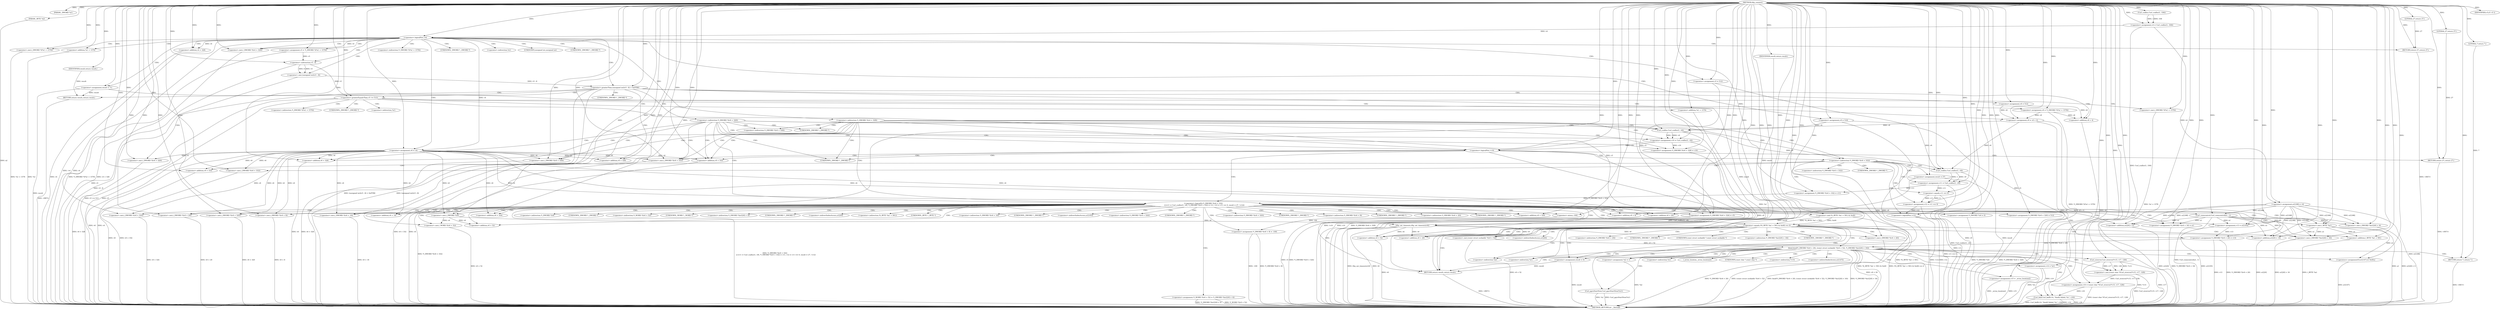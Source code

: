 digraph tftp_connect {  
"1000115" [label = "(METHOD,tftp_connect)" ]
"1000421" [label = "(METHOD_RETURN,int __fastcall)" ]
"1000116" [label = "(PARAM,_DWORD *a1)" ]
"1000117" [label = "(PARAM,_BYTE *a2)" ]
"1000133" [label = "(<operator>.assignment,v4 = Curl_ccalloc(1, 336))" ]
"1000135" [label = "(Curl_ccalloc,Curl_ccalloc(1, 336))" ]
"1000138" [label = "(<operator>.assignment,a1[188] = v4)" ]
"1000144" [label = "(<operator>.logicalNot,!v4)" ]
"1000146" [label = "(RETURN,return 27;,return 27;)" ]
"1000147" [label = "(LITERAL,27,return 27;)" ]
"1000148" [label = "(<operator>.assignment,v5 = *(_DWORD *)(*a1 + 1576))" ]
"1000151" [label = "(<operator>.cast,(_DWORD *)(*a1 + 1576))" ]
"1000153" [label = "(<operator>.addition,*a1 + 1576)" ]
"1000157" [label = "(<operator>.assignment,v6 = v4)" ]
"1000161" [label = "(IDENTIFIER,v5,if ( v5 ))" ]
"1000163" [label = "(<operator>.assignment,result = 71)" ]
"1000167" [label = "(<operator>.greaterThan,(unsigned int)(v5 - 8) > 0xFFB0)" ]
"1000168" [label = "(<operator>.cast,(unsigned int)(v5 - 8))" ]
"1000170" [label = "(<operator>.subtraction,v5 - 8)" ]
"1000174" [label = "(RETURN,return result;,return result;)" ]
"1000175" [label = "(IDENTIFIER,result,return result;)" ]
"1000176" [label = "(<operator>.assignment,v8 = 512)" ]
"1000180" [label = "(<operator>.greaterEqualsThan,v5 >= 513)" ]
"1000183" [label = "(<operator>.assignment,v8 = *(_DWORD *)(*a1 + 1576))" ]
"1000186" [label = "(<operator>.cast,(_DWORD *)(*a1 + 1576))" ]
"1000188" [label = "(<operator>.addition,*a1 + 1576)" ]
"1000192" [label = "(<operator>.assignment,v9 = v8 + 4)" ]
"1000194" [label = "(<operator>.addition,v8 + 4)" ]
"1000199" [label = "(<operator>.cast,(_DWORD *)(v6 + 328))" ]
"1000201" [label = "(<operator>.addition,v6 + 328)" ]
"1000207" [label = "(<operator>.assignment,v9 = 516)" ]
"1000210" [label = "(<operator>.assignment,v5 = 512)" ]
"1000215" [label = "(<operator>.cast,(_DWORD *)(v4 + 328))" ]
"1000217" [label = "(<operator>.addition,v4 + 328)" ]
"1000221" [label = "(<operator>.assignment,v10 = Curl_ccalloc(1, v9))" ]
"1000223" [label = "(Curl_ccalloc,Curl_ccalloc(1, v9))" ]
"1000226" [label = "(<operator>.assignment,*(_DWORD *)(v6 + 328) = v10)" ]
"1000228" [label = "(<operator>.cast,(_DWORD *)(v6 + 328))" ]
"1000230" [label = "(<operator>.addition,v6 + 328)" ]
"1000235" [label = "(<operator>.logicalNot,!v10)" ]
"1000237" [label = "(RETURN,return 27;,return 27;)" ]
"1000238" [label = "(LITERAL,27,return 27;)" ]
"1000241" [label = "(<operator>.logicalOr,*(_DWORD *)(v6 + 332)\n    || (v11 = Curl_ccalloc(1, v9), *(_DWORD *)(v6 + 332) = v11, v12 = v11 == 0, result = 27, !v12))" ]
"1000243" [label = "(<operator>.cast,(_DWORD *)(v6 + 332))" ]
"1000245" [label = "(<operator>.addition,v6 + 332)" ]
"1000249" [label = "(<operator>.assignment,v11 = Curl_ccalloc(1, v9))" ]
"1000251" [label = "(Curl_ccalloc,Curl_ccalloc(1, v9))" ]
"1000255" [label = "(<operator>.assignment,*(_DWORD *)(v6 + 332) = v11)" ]
"1000257" [label = "(<operator>.cast,(_DWORD *)(v6 + 332))" ]
"1000259" [label = "(<operator>.addition,v6 + 332)" ]
"1000264" [label = "(<operator>.assignment,v12 = v11 == 0)" ]
"1000266" [label = "(<operator>.equals,v11 == 0)" ]
"1000270" [label = "(<operator>.assignment,result = 27)" ]
"1000273" [label = "(<operator>.logicalNot,!v12)" ]
"1000276" [label = "(Curl_conncontrol,Curl_conncontrol(a1, 1))" ]
"1000279" [label = "(<operator>.assignment,*(_DWORD *)(v6 + 16) = a1)" ]
"1000281" [label = "(<operator>.cast,(_DWORD *)(v6 + 16))" ]
"1000283" [label = "(<operator>.addition,v6 + 16)" ]
"1000287" [label = "(<operator>.assignment,v13 = a1[105])" ]
"1000292" [label = "(<operator>.assignment,*(_DWORD *)(v6 + 324) = v5)" ]
"1000294" [label = "(<operator>.cast,(_DWORD *)(v6 + 324))" ]
"1000296" [label = "(<operator>.addition,v6 + 324)" ]
"1000300" [label = "(<operator>.assignment,*(_DWORD *)(v6 + 320) = 512)" ]
"1000302" [label = "(<operator>.cast,(_DWORD *)(v6 + 320))" ]
"1000304" [label = "(<operator>.addition,v6 + 320)" ]
"1000308" [label = "(<operator>.assignment,*(_DWORD *)(v6 + 8) = -100)" ]
"1000310" [label = "(<operator>.cast,(_DWORD *)(v6 + 8))" ]
"1000312" [label = "(<operator>.addition,v6 + 8)" ]
"1000315" [label = "(<operator>.minus,-100)" ]
"1000317" [label = "(<operator>.assignment,*(_DWORD *)(v6 + 20) = v13)" ]
"1000319" [label = "(<operator>.cast,(_DWORD *)(v6 + 20))" ]
"1000321" [label = "(<operator>.addition,v6 + 20)" ]
"1000325" [label = "(<operator>.assignment,*(_DWORD *)v6 = 0)" ]
"1000327" [label = "(<operator>.cast,(_DWORD *)v6)" ]
"1000331" [label = "(<operator>.assignment,*(_WORD *)(v6 + 52) = *(_DWORD *)(a1[20] + 4))" ]
"1000333" [label = "(<operator>.cast,(_WORD *)(v6 + 52))" ]
"1000335" [label = "(<operator>.addition,v6 + 52)" ]
"1000339" [label = "(<operator>.cast,(_DWORD *)(a1[20] + 4))" ]
"1000341" [label = "(<operator>.addition,a1[20] + 4)" ]
"1000346" [label = "(tftp_set_timeouts,tftp_set_timeouts(v6))" ]
"1000349" [label = "(<operator>.equals,(*((_BYTE *)a1 + 591) & 0x40) == 0)" ]
"1000350" [label = "(<operator>.and,*((_BYTE *)a1 + 591) & 0x40)" ]
"1000352" [label = "(<operator>.addition,(_BYTE *)a1 + 591)" ]
"1000353" [label = "(<operator>.cast,(_BYTE *)a1)" ]
"1000361" [label = "(bind,bind(*(_DWORD *)(v6 + 20), (const struct sockaddr *)(v6 + 52), *(_DWORD *)(a1[20] + 16)))" ]
"1000363" [label = "(<operator>.cast,(_DWORD *)(v6 + 20))" ]
"1000365" [label = "(<operator>.addition,v6 + 20)" ]
"1000368" [label = "(<operator>.cast,(const struct sockaddr *)(v6 + 52))" ]
"1000370" [label = "(<operator>.addition,v6 + 52)" ]
"1000374" [label = "(<operator>.cast,(_DWORD *)(a1[20] + 16))" ]
"1000376" [label = "(<operator>.addition,a1[20] + 16)" ]
"1000382" [label = "(<operator>.assignment,v14 = *a1)" ]
"1000386" [label = "(<operator>.assignment,v15 = _errno_location())" ]
"1000389" [label = "(<operator>.assignment,v16 = (const char *)Curl_strerror(*v15, v17, 128))" ]
"1000391" [label = "(<operator>.cast,(const char *)Curl_strerror(*v15, v17, 128))" ]
"1000393" [label = "(Curl_strerror,Curl_strerror(*v15, v17, 128))" ]
"1000398" [label = "(Curl_failf,Curl_failf(v14, \"bind() failed; %s\", v16))" ]
"1000402" [label = "(RETURN,return 7;,return 7;)" ]
"1000403" [label = "(LITERAL,7,return 7;)" ]
"1000404" [label = "(<operators>.assignmentOr,a1[147] |= 0x40u)" ]
"1000409" [label = "(Curl_pgrsStartNow,Curl_pgrsStartNow(*a1))" ]
"1000412" [label = "(<operator>.assignment,*a2 = 1)" ]
"1000416" [label = "(<operator>.assignment,result = 0)" ]
"1000419" [label = "(RETURN,return result;,return result;)" ]
"1000420" [label = "(IDENTIFIER,result,return result;)" ]
"1000150" [label = "(<operator>.indirection,*(_DWORD *)(*a1 + 1576))" ]
"1000152" [label = "(UNKNOWN,_DWORD *,_DWORD *)" ]
"1000154" [label = "(<operator>.indirection,*a1)" ]
"1000169" [label = "(UNKNOWN,unsigned int,unsigned int)" ]
"1000185" [label = "(<operator>.indirection,*(_DWORD *)(*a1 + 1576))" ]
"1000187" [label = "(UNKNOWN,_DWORD *,_DWORD *)" ]
"1000189" [label = "(<operator>.indirection,*a1)" ]
"1000198" [label = "(<operator>.indirection,*(_DWORD *)(v6 + 328))" ]
"1000200" [label = "(UNKNOWN,_DWORD *,_DWORD *)" ]
"1000214" [label = "(<operator>.indirection,*(_DWORD *)(v4 + 328))" ]
"1000216" [label = "(UNKNOWN,_DWORD *,_DWORD *)" ]
"1000227" [label = "(<operator>.indirection,*(_DWORD *)(v6 + 328))" ]
"1000229" [label = "(UNKNOWN,_DWORD *,_DWORD *)" ]
"1000242" [label = "(<operator>.indirection,*(_DWORD *)(v6 + 332))" ]
"1000244" [label = "(UNKNOWN,_DWORD *,_DWORD *)" ]
"1000256" [label = "(<operator>.indirection,*(_DWORD *)(v6 + 332))" ]
"1000258" [label = "(UNKNOWN,_DWORD *,_DWORD *)" ]
"1000280" [label = "(<operator>.indirection,*(_DWORD *)(v6 + 16))" ]
"1000282" [label = "(UNKNOWN,_DWORD *,_DWORD *)" ]
"1000289" [label = "(<operator>.indirectIndexAccess,a1[105])" ]
"1000293" [label = "(<operator>.indirection,*(_DWORD *)(v6 + 324))" ]
"1000295" [label = "(UNKNOWN,_DWORD *,_DWORD *)" ]
"1000301" [label = "(<operator>.indirection,*(_DWORD *)(v6 + 320))" ]
"1000303" [label = "(UNKNOWN,_DWORD *,_DWORD *)" ]
"1000309" [label = "(<operator>.indirection,*(_DWORD *)(v6 + 8))" ]
"1000311" [label = "(UNKNOWN,_DWORD *,_DWORD *)" ]
"1000318" [label = "(<operator>.indirection,*(_DWORD *)(v6 + 20))" ]
"1000320" [label = "(UNKNOWN,_DWORD *,_DWORD *)" ]
"1000326" [label = "(<operator>.indirection,*(_DWORD *)v6)" ]
"1000328" [label = "(UNKNOWN,_DWORD *,_DWORD *)" ]
"1000332" [label = "(<operator>.indirection,*(_WORD *)(v6 + 52))" ]
"1000334" [label = "(UNKNOWN,_WORD *,_WORD *)" ]
"1000338" [label = "(<operator>.indirection,*(_DWORD *)(a1[20] + 4))" ]
"1000340" [label = "(UNKNOWN,_DWORD *,_DWORD *)" ]
"1000342" [label = "(<operator>.indirectIndexAccess,a1[20])" ]
"1000351" [label = "(<operator>.indirection,*((_BYTE *)a1 + 591))" ]
"1000354" [label = "(UNKNOWN,_BYTE *,_BYTE *)" ]
"1000362" [label = "(<operator>.indirection,*(_DWORD *)(v6 + 20))" ]
"1000364" [label = "(UNKNOWN,_DWORD *,_DWORD *)" ]
"1000369" [label = "(UNKNOWN,const struct sockaddr *,const struct sockaddr *)" ]
"1000373" [label = "(<operator>.indirection,*(_DWORD *)(a1[20] + 16))" ]
"1000375" [label = "(UNKNOWN,_DWORD *,_DWORD *)" ]
"1000377" [label = "(<operator>.indirectIndexAccess,a1[20])" ]
"1000384" [label = "(<operator>.indirection,*a1)" ]
"1000388" [label = "(_errno_location,_errno_location())" ]
"1000392" [label = "(UNKNOWN,const char *,const char *)" ]
"1000394" [label = "(<operator>.indirection,*v15)" ]
"1000405" [label = "(<operator>.indirectIndexAccess,a1[147])" ]
"1000410" [label = "(<operator>.indirection,*a1)" ]
"1000413" [label = "(<operator>.indirection,*a2)" ]
  "1000174" -> "1000421"  [ label = "DDG: <RET>"] 
  "1000402" -> "1000421"  [ label = "DDG: <RET>"] 
  "1000146" -> "1000421"  [ label = "DDG: <RET>"] 
  "1000419" -> "1000421"  [ label = "DDG: <RET>"] 
  "1000259" -> "1000421"  [ label = "DDG: v6"] 
  "1000287" -> "1000421"  [ label = "DDG: a1[105]"] 
  "1000180" -> "1000421"  [ label = "DDG: v5"] 
  "1000163" -> "1000421"  [ label = "DDG: result"] 
  "1000167" -> "1000421"  [ label = "DDG: (unsigned int)(v5 - 8) > 0xFFB0"] 
  "1000144" -> "1000421"  [ label = "DDG: !v4"] 
  "1000266" -> "1000421"  [ label = "DDG: v11"] 
  "1000217" -> "1000421"  [ label = "DDG: v4"] 
  "1000192" -> "1000421"  [ label = "DDG: v8 + 4"] 
  "1000341" -> "1000421"  [ label = "DDG: a1[20]"] 
  "1000393" -> "1000421"  [ label = "DDG: *v15"] 
  "1000333" -> "1000421"  [ label = "DDG: v6 + 52"] 
  "1000117" -> "1000421"  [ label = "DDG: a2"] 
  "1000138" -> "1000421"  [ label = "DDG: a1[188]"] 
  "1000221" -> "1000421"  [ label = "DDG: Curl_ccalloc(1, v9)"] 
  "1000188" -> "1000421"  [ label = "DDG: *a1"] 
  "1000257" -> "1000421"  [ label = "DDG: v6 + 332"] 
  "1000352" -> "1000421"  [ label = "DDG: (_BYTE *)a1"] 
  "1000319" -> "1000421"  [ label = "DDG: v6 + 20"] 
  "1000350" -> "1000421"  [ label = "DDG: *((_BYTE *)a1 + 591)"] 
  "1000416" -> "1000421"  [ label = "DDG: result"] 
  "1000228" -> "1000421"  [ label = "DDG: v6 + 328"] 
  "1000210" -> "1000421"  [ label = "DDG: v5"] 
  "1000398" -> "1000421"  [ label = "DDG: v16"] 
  "1000245" -> "1000421"  [ label = "DDG: v6"] 
  "1000215" -> "1000421"  [ label = "DDG: v4 + 328"] 
  "1000391" -> "1000421"  [ label = "DDG: Curl_strerror(*v15, v17, 128)"] 
  "1000273" -> "1000421"  [ label = "DDG: v12"] 
  "1000281" -> "1000421"  [ label = "DDG: v6 + 16"] 
  "1000353" -> "1000421"  [ label = "DDG: a1"] 
  "1000374" -> "1000421"  [ label = "DDG: a1[20] + 16"] 
  "1000294" -> "1000421"  [ label = "DDG: v6 + 324"] 
  "1000382" -> "1000421"  [ label = "DDG: *a1"] 
  "1000300" -> "1000421"  [ label = "DDG: *(_DWORD *)(v6 + 320)"] 
  "1000389" -> "1000421"  [ label = "DDG: (const char *)Curl_strerror(*v15, v17, 128)"] 
  "1000368" -> "1000421"  [ label = "DDG: v6 + 52"] 
  "1000264" -> "1000421"  [ label = "DDG: v11 == 0"] 
  "1000241" -> "1000421"  [ label = "DDG: *(_DWORD *)(v6 + 332)\n    || (v11 = Curl_ccalloc(1, v9), *(_DWORD *)(v6 + 332) = v11, v12 = v11 == 0, result = 27, !v12)"] 
  "1000386" -> "1000421"  [ label = "DDG: v15"] 
  "1000226" -> "1000421"  [ label = "DDG: *(_DWORD *)(v6 + 328)"] 
  "1000151" -> "1000421"  [ label = "DDG: *a1 + 1576"] 
  "1000361" -> "1000421"  [ label = "DDG: (const struct sockaddr *)(v6 + 52)"] 
  "1000339" -> "1000421"  [ label = "DDG: a1[20] + 4"] 
  "1000363" -> "1000421"  [ label = "DDG: v6 + 20"] 
  "1000148" -> "1000421"  [ label = "DDG: *(_DWORD *)(*a1 + 1576)"] 
  "1000180" -> "1000421"  [ label = "DDG: v5 >= 513"] 
  "1000251" -> "1000421"  [ label = "DDG: v9"] 
  "1000235" -> "1000421"  [ label = "DDG: v10"] 
  "1000157" -> "1000421"  [ label = "DDG: v6"] 
  "1000409" -> "1000421"  [ label = "DDG: *a1"] 
  "1000270" -> "1000421"  [ label = "DDG: result"] 
  "1000302" -> "1000421"  [ label = "DDG: v6 + 320"] 
  "1000349" -> "1000421"  [ label = "DDG: *((_BYTE *)a1 + 591) & 0x40"] 
  "1000346" -> "1000421"  [ label = "DDG: tftp_set_timeouts(v6)"] 
  "1000292" -> "1000421"  [ label = "DDG: *(_DWORD *)(v6 + 324)"] 
  "1000157" -> "1000421"  [ label = "DDG: v4"] 
  "1000361" -> "1000421"  [ label = "DDG: bind(*(_DWORD *)(v6 + 20), (const struct sockaddr *)(v6 + 52), *(_DWORD *)(a1[20] + 16))"] 
  "1000183" -> "1000421"  [ label = "DDG: *(_DWORD *)(*a1 + 1576)"] 
  "1000192" -> "1000421"  [ label = "DDG: v9"] 
  "1000223" -> "1000421"  [ label = "DDG: v9"] 
  "1000168" -> "1000421"  [ label = "DDG: v5 - 8"] 
  "1000230" -> "1000421"  [ label = "DDG: v6"] 
  "1000331" -> "1000421"  [ label = "DDG: *(_WORD *)(v6 + 52)"] 
  "1000349" -> "1000421"  [ label = "DDG: (*((_BYTE *)a1 + 591) & 0x40) == 0"] 
  "1000186" -> "1000421"  [ label = "DDG: *a1 + 1576"] 
  "1000308" -> "1000421"  [ label = "DDG: -100"] 
  "1000207" -> "1000421"  [ label = "DDG: v9"] 
  "1000170" -> "1000421"  [ label = "DDG: v5"] 
  "1000386" -> "1000421"  [ label = "DDG: _errno_location()"] 
  "1000398" -> "1000421"  [ label = "DDG: Curl_failf(v14, \"bind() failed; %s\", v16)"] 
  "1000133" -> "1000421"  [ label = "DDG: Curl_ccalloc(1, 336)"] 
  "1000279" -> "1000421"  [ label = "DDG: *(_DWORD *)(v6 + 16)"] 
  "1000199" -> "1000421"  [ label = "DDG: v6 + 328"] 
  "1000273" -> "1000421"  [ label = "DDG: !v12"] 
  "1000376" -> "1000421"  [ label = "DDG: a1[20]"] 
  "1000241" -> "1000421"  [ label = "DDG: *(_DWORD *)(v6 + 332)"] 
  "1000393" -> "1000421"  [ label = "DDG: v17"] 
  "1000292" -> "1000421"  [ label = "DDG: v5"] 
  "1000409" -> "1000421"  [ label = "DDG: Curl_pgrsStartNow(*a1)"] 
  "1000346" -> "1000421"  [ label = "DDG: v6"] 
  "1000144" -> "1000421"  [ label = "DDG: v4"] 
  "1000404" -> "1000421"  [ label = "DDG: a1[147]"] 
  "1000398" -> "1000421"  [ label = "DDG: v14"] 
  "1000308" -> "1000421"  [ label = "DDG: *(_DWORD *)(v6 + 8)"] 
  "1000194" -> "1000421"  [ label = "DDG: v8"] 
  "1000317" -> "1000421"  [ label = "DDG: *(_DWORD *)(v6 + 20)"] 
  "1000412" -> "1000421"  [ label = "DDG: *a2"] 
  "1000325" -> "1000421"  [ label = "DDG: *(_DWORD *)v6"] 
  "1000361" -> "1000421"  [ label = "DDG: *(_DWORD *)(a1[20] + 16)"] 
  "1000276" -> "1000421"  [ label = "DDG: Curl_conncontrol(a1, 1)"] 
  "1000153" -> "1000421"  [ label = "DDG: *a1"] 
  "1000243" -> "1000421"  [ label = "DDG: v6 + 332"] 
  "1000331" -> "1000421"  [ label = "DDG: *(_DWORD *)(a1[20] + 4)"] 
  "1000370" -> "1000421"  [ label = "DDG: v6"] 
  "1000317" -> "1000421"  [ label = "DDG: v13"] 
  "1000310" -> "1000421"  [ label = "DDG: v6 + 8"] 
  "1000167" -> "1000421"  [ label = "DDG: (unsigned int)(v5 - 8)"] 
  "1000361" -> "1000421"  [ label = "DDG: *(_DWORD *)(v6 + 20)"] 
  "1000235" -> "1000421"  [ label = "DDG: !v10"] 
  "1000249" -> "1000421"  [ label = "DDG: Curl_ccalloc(1, v9)"] 
  "1000237" -> "1000421"  [ label = "DDG: <RET>"] 
  "1000115" -> "1000116"  [ label = "DDG: "] 
  "1000115" -> "1000117"  [ label = "DDG: "] 
  "1000135" -> "1000133"  [ label = "DDG: 1"] 
  "1000135" -> "1000133"  [ label = "DDG: 336"] 
  "1000115" -> "1000133"  [ label = "DDG: "] 
  "1000115" -> "1000135"  [ label = "DDG: "] 
  "1000133" -> "1000138"  [ label = "DDG: v4"] 
  "1000115" -> "1000138"  [ label = "DDG: "] 
  "1000115" -> "1000144"  [ label = "DDG: "] 
  "1000133" -> "1000144"  [ label = "DDG: v4"] 
  "1000147" -> "1000146"  [ label = "DDG: 27"] 
  "1000115" -> "1000146"  [ label = "DDG: "] 
  "1000115" -> "1000147"  [ label = "DDG: "] 
  "1000115" -> "1000148"  [ label = "DDG: "] 
  "1000115" -> "1000151"  [ label = "DDG: "] 
  "1000115" -> "1000153"  [ label = "DDG: "] 
  "1000144" -> "1000157"  [ label = "DDG: v4"] 
  "1000115" -> "1000157"  [ label = "DDG: "] 
  "1000115" -> "1000161"  [ label = "DDG: "] 
  "1000115" -> "1000163"  [ label = "DDG: "] 
  "1000168" -> "1000167"  [ label = "DDG: v5 - 8"] 
  "1000170" -> "1000168"  [ label = "DDG: v5"] 
  "1000170" -> "1000168"  [ label = "DDG: 8"] 
  "1000148" -> "1000170"  [ label = "DDG: v5"] 
  "1000115" -> "1000170"  [ label = "DDG: "] 
  "1000115" -> "1000167"  [ label = "DDG: "] 
  "1000175" -> "1000174"  [ label = "DDG: result"] 
  "1000163" -> "1000174"  [ label = "DDG: result"] 
  "1000115" -> "1000175"  [ label = "DDG: "] 
  "1000115" -> "1000176"  [ label = "DDG: "] 
  "1000170" -> "1000180"  [ label = "DDG: v5"] 
  "1000115" -> "1000180"  [ label = "DDG: "] 
  "1000115" -> "1000183"  [ label = "DDG: "] 
  "1000115" -> "1000186"  [ label = "DDG: "] 
  "1000115" -> "1000188"  [ label = "DDG: "] 
  "1000183" -> "1000192"  [ label = "DDG: v8"] 
  "1000176" -> "1000192"  [ label = "DDG: v8"] 
  "1000115" -> "1000192"  [ label = "DDG: "] 
  "1000183" -> "1000194"  [ label = "DDG: v8"] 
  "1000176" -> "1000194"  [ label = "DDG: v8"] 
  "1000115" -> "1000194"  [ label = "DDG: "] 
  "1000157" -> "1000199"  [ label = "DDG: v6"] 
  "1000115" -> "1000199"  [ label = "DDG: "] 
  "1000157" -> "1000201"  [ label = "DDG: v6"] 
  "1000115" -> "1000201"  [ label = "DDG: "] 
  "1000115" -> "1000207"  [ label = "DDG: "] 
  "1000115" -> "1000210"  [ label = "DDG: "] 
  "1000115" -> "1000215"  [ label = "DDG: "] 
  "1000144" -> "1000215"  [ label = "DDG: v4"] 
  "1000115" -> "1000217"  [ label = "DDG: "] 
  "1000144" -> "1000217"  [ label = "DDG: v4"] 
  "1000223" -> "1000221"  [ label = "DDG: 1"] 
  "1000223" -> "1000221"  [ label = "DDG: v9"] 
  "1000115" -> "1000221"  [ label = "DDG: "] 
  "1000115" -> "1000223"  [ label = "DDG: "] 
  "1000192" -> "1000223"  [ label = "DDG: v9"] 
  "1000207" -> "1000223"  [ label = "DDG: v9"] 
  "1000221" -> "1000226"  [ label = "DDG: v10"] 
  "1000115" -> "1000226"  [ label = "DDG: "] 
  "1000157" -> "1000228"  [ label = "DDG: v6"] 
  "1000115" -> "1000228"  [ label = "DDG: "] 
  "1000157" -> "1000230"  [ label = "DDG: v6"] 
  "1000115" -> "1000230"  [ label = "DDG: "] 
  "1000115" -> "1000235"  [ label = "DDG: "] 
  "1000221" -> "1000235"  [ label = "DDG: v10"] 
  "1000238" -> "1000237"  [ label = "DDG: 27"] 
  "1000115" -> "1000237"  [ label = "DDG: "] 
  "1000115" -> "1000238"  [ label = "DDG: "] 
  "1000255" -> "1000241"  [ label = "DDG: *(_DWORD *)(v6 + 332)"] 
  "1000157" -> "1000243"  [ label = "DDG: v6"] 
  "1000115" -> "1000243"  [ label = "DDG: "] 
  "1000157" -> "1000245"  [ label = "DDG: v6"] 
  "1000115" -> "1000245"  [ label = "DDG: "] 
  "1000251" -> "1000249"  [ label = "DDG: 1"] 
  "1000251" -> "1000249"  [ label = "DDG: v9"] 
  "1000115" -> "1000249"  [ label = "DDG: "] 
  "1000115" -> "1000251"  [ label = "DDG: "] 
  "1000192" -> "1000251"  [ label = "DDG: v9"] 
  "1000223" -> "1000251"  [ label = "DDG: v9"] 
  "1000207" -> "1000251"  [ label = "DDG: v9"] 
  "1000249" -> "1000255"  [ label = "DDG: v11"] 
  "1000115" -> "1000255"  [ label = "DDG: "] 
  "1000115" -> "1000257"  [ label = "DDG: "] 
  "1000157" -> "1000257"  [ label = "DDG: v6"] 
  "1000115" -> "1000259"  [ label = "DDG: "] 
  "1000157" -> "1000259"  [ label = "DDG: v6"] 
  "1000266" -> "1000264"  [ label = "DDG: v11"] 
  "1000266" -> "1000264"  [ label = "DDG: 0"] 
  "1000115" -> "1000264"  [ label = "DDG: "] 
  "1000115" -> "1000266"  [ label = "DDG: "] 
  "1000249" -> "1000266"  [ label = "DDG: v11"] 
  "1000115" -> "1000270"  [ label = "DDG: "] 
  "1000264" -> "1000273"  [ label = "DDG: v12"] 
  "1000115" -> "1000273"  [ label = "DDG: "] 
  "1000138" -> "1000276"  [ label = "DDG: a1[188]"] 
  "1000115" -> "1000276"  [ label = "DDG: "] 
  "1000138" -> "1000279"  [ label = "DDG: a1[188]"] 
  "1000276" -> "1000279"  [ label = "DDG: a1"] 
  "1000115" -> "1000279"  [ label = "DDG: "] 
  "1000115" -> "1000281"  [ label = "DDG: "] 
  "1000157" -> "1000281"  [ label = "DDG: v6"] 
  "1000115" -> "1000283"  [ label = "DDG: "] 
  "1000157" -> "1000283"  [ label = "DDG: v6"] 
  "1000138" -> "1000287"  [ label = "DDG: a1[188]"] 
  "1000276" -> "1000287"  [ label = "DDG: a1"] 
  "1000115" -> "1000287"  [ label = "DDG: "] 
  "1000180" -> "1000292"  [ label = "DDG: v5"] 
  "1000210" -> "1000292"  [ label = "DDG: v5"] 
  "1000115" -> "1000292"  [ label = "DDG: "] 
  "1000115" -> "1000294"  [ label = "DDG: "] 
  "1000157" -> "1000294"  [ label = "DDG: v6"] 
  "1000115" -> "1000296"  [ label = "DDG: "] 
  "1000157" -> "1000296"  [ label = "DDG: v6"] 
  "1000115" -> "1000300"  [ label = "DDG: "] 
  "1000115" -> "1000302"  [ label = "DDG: "] 
  "1000157" -> "1000302"  [ label = "DDG: v6"] 
  "1000115" -> "1000304"  [ label = "DDG: "] 
  "1000157" -> "1000304"  [ label = "DDG: v6"] 
  "1000315" -> "1000308"  [ label = "DDG: 100"] 
  "1000115" -> "1000310"  [ label = "DDG: "] 
  "1000157" -> "1000310"  [ label = "DDG: v6"] 
  "1000115" -> "1000312"  [ label = "DDG: "] 
  "1000157" -> "1000312"  [ label = "DDG: v6"] 
  "1000115" -> "1000315"  [ label = "DDG: "] 
  "1000287" -> "1000317"  [ label = "DDG: v13"] 
  "1000115" -> "1000317"  [ label = "DDG: "] 
  "1000115" -> "1000319"  [ label = "DDG: "] 
  "1000157" -> "1000319"  [ label = "DDG: v6"] 
  "1000115" -> "1000321"  [ label = "DDG: "] 
  "1000157" -> "1000321"  [ label = "DDG: v6"] 
  "1000115" -> "1000325"  [ label = "DDG: "] 
  "1000115" -> "1000327"  [ label = "DDG: "] 
  "1000157" -> "1000327"  [ label = "DDG: v6"] 
  "1000327" -> "1000333"  [ label = "DDG: v6"] 
  "1000115" -> "1000333"  [ label = "DDG: "] 
  "1000327" -> "1000335"  [ label = "DDG: v6"] 
  "1000115" -> "1000335"  [ label = "DDG: "] 
  "1000138" -> "1000339"  [ label = "DDG: a1[188]"] 
  "1000276" -> "1000339"  [ label = "DDG: a1"] 
  "1000115" -> "1000339"  [ label = "DDG: "] 
  "1000138" -> "1000341"  [ label = "DDG: a1[188]"] 
  "1000276" -> "1000341"  [ label = "DDG: a1"] 
  "1000115" -> "1000341"  [ label = "DDG: "] 
  "1000115" -> "1000346"  [ label = "DDG: "] 
  "1000327" -> "1000346"  [ label = "DDG: v6"] 
  "1000350" -> "1000349"  [ label = "DDG: *((_BYTE *)a1 + 591)"] 
  "1000350" -> "1000349"  [ label = "DDG: 0x40"] 
  "1000353" -> "1000352"  [ label = "DDG: a1"] 
  "1000138" -> "1000353"  [ label = "DDG: a1[188]"] 
  "1000115" -> "1000353"  [ label = "DDG: "] 
  "1000276" -> "1000353"  [ label = "DDG: a1"] 
  "1000115" -> "1000352"  [ label = "DDG: "] 
  "1000115" -> "1000350"  [ label = "DDG: "] 
  "1000115" -> "1000349"  [ label = "DDG: "] 
  "1000317" -> "1000361"  [ label = "DDG: *(_DWORD *)(v6 + 20)"] 
  "1000346" -> "1000363"  [ label = "DDG: v6"] 
  "1000115" -> "1000363"  [ label = "DDG: "] 
  "1000346" -> "1000365"  [ label = "DDG: v6"] 
  "1000115" -> "1000365"  [ label = "DDG: "] 
  "1000368" -> "1000361"  [ label = "DDG: v6 + 52"] 
  "1000115" -> "1000368"  [ label = "DDG: "] 
  "1000346" -> "1000368"  [ label = "DDG: v6"] 
  "1000115" -> "1000370"  [ label = "DDG: "] 
  "1000346" -> "1000370"  [ label = "DDG: v6"] 
  "1000353" -> "1000374"  [ label = "DDG: a1"] 
  "1000138" -> "1000374"  [ label = "DDG: a1[188]"] 
  "1000276" -> "1000374"  [ label = "DDG: a1"] 
  "1000115" -> "1000374"  [ label = "DDG: "] 
  "1000353" -> "1000376"  [ label = "DDG: a1"] 
  "1000138" -> "1000376"  [ label = "DDG: a1[188]"] 
  "1000276" -> "1000376"  [ label = "DDG: a1"] 
  "1000115" -> "1000376"  [ label = "DDG: "] 
  "1000115" -> "1000382"  [ label = "DDG: "] 
  "1000115" -> "1000386"  [ label = "DDG: "] 
  "1000391" -> "1000389"  [ label = "DDG: Curl_strerror(*v15, v17, 128)"] 
  "1000115" -> "1000389"  [ label = "DDG: "] 
  "1000393" -> "1000391"  [ label = "DDG: *v15"] 
  "1000393" -> "1000391"  [ label = "DDG: v17"] 
  "1000393" -> "1000391"  [ label = "DDG: 128"] 
  "1000115" -> "1000393"  [ label = "DDG: "] 
  "1000382" -> "1000398"  [ label = "DDG: v14"] 
  "1000115" -> "1000398"  [ label = "DDG: "] 
  "1000389" -> "1000398"  [ label = "DDG: v16"] 
  "1000403" -> "1000402"  [ label = "DDG: 7"] 
  "1000115" -> "1000402"  [ label = "DDG: "] 
  "1000115" -> "1000403"  [ label = "DDG: "] 
  "1000115" -> "1000404"  [ label = "DDG: "] 
  "1000353" -> "1000404"  [ label = "DDG: a1"] 
  "1000115" -> "1000412"  [ label = "DDG: "] 
  "1000115" -> "1000416"  [ label = "DDG: "] 
  "1000420" -> "1000419"  [ label = "DDG: result"] 
  "1000163" -> "1000419"  [ label = "DDG: result"] 
  "1000416" -> "1000419"  [ label = "DDG: result"] 
  "1000270" -> "1000419"  [ label = "DDG: result"] 
  "1000115" -> "1000420"  [ label = "DDG: "] 
  "1000144" -> "1000157"  [ label = "CDG: "] 
  "1000144" -> "1000154"  [ label = "CDG: "] 
  "1000144" -> "1000153"  [ label = "CDG: "] 
  "1000144" -> "1000152"  [ label = "CDG: "] 
  "1000144" -> "1000151"  [ label = "CDG: "] 
  "1000144" -> "1000150"  [ label = "CDG: "] 
  "1000144" -> "1000148"  [ label = "CDG: "] 
  "1000144" -> "1000146"  [ label = "CDG: "] 
  "1000144" -> "1000170"  [ label = "CDG: "] 
  "1000144" -> "1000169"  [ label = "CDG: "] 
  "1000144" -> "1000168"  [ label = "CDG: "] 
  "1000144" -> "1000167"  [ label = "CDG: "] 
  "1000144" -> "1000163"  [ label = "CDG: "] 
  "1000144" -> "1000207"  [ label = "CDG: "] 
  "1000144" -> "1000217"  [ label = "CDG: "] 
  "1000144" -> "1000216"  [ label = "CDG: "] 
  "1000144" -> "1000215"  [ label = "CDG: "] 
  "1000144" -> "1000214"  [ label = "CDG: "] 
  "1000144" -> "1000210"  [ label = "CDG: "] 
  "1000167" -> "1000176"  [ label = "CDG: "] 
  "1000167" -> "1000174"  [ label = "CDG: "] 
  "1000167" -> "1000192"  [ label = "CDG: "] 
  "1000167" -> "1000180"  [ label = "CDG: "] 
  "1000167" -> "1000201"  [ label = "CDG: "] 
  "1000167" -> "1000200"  [ label = "CDG: "] 
  "1000167" -> "1000199"  [ label = "CDG: "] 
  "1000167" -> "1000198"  [ label = "CDG: "] 
  "1000167" -> "1000194"  [ label = "CDG: "] 
  "1000180" -> "1000189"  [ label = "CDG: "] 
  "1000180" -> "1000188"  [ label = "CDG: "] 
  "1000180" -> "1000187"  [ label = "CDG: "] 
  "1000180" -> "1000186"  [ label = "CDG: "] 
  "1000180" -> "1000185"  [ label = "CDG: "] 
  "1000180" -> "1000183"  [ label = "CDG: "] 
  "1000198" -> "1000223"  [ label = "CDG: "] 
  "1000198" -> "1000221"  [ label = "CDG: "] 
  "1000198" -> "1000235"  [ label = "CDG: "] 
  "1000198" -> "1000230"  [ label = "CDG: "] 
  "1000198" -> "1000229"  [ label = "CDG: "] 
  "1000198" -> "1000228"  [ label = "CDG: "] 
  "1000198" -> "1000227"  [ label = "CDG: "] 
  "1000198" -> "1000226"  [ label = "CDG: "] 
  "1000198" -> "1000245"  [ label = "CDG: "] 
  "1000198" -> "1000244"  [ label = "CDG: "] 
  "1000198" -> "1000243"  [ label = "CDG: "] 
  "1000198" -> "1000242"  [ label = "CDG: "] 
  "1000198" -> "1000241"  [ label = "CDG: "] 
  "1000214" -> "1000223"  [ label = "CDG: "] 
  "1000214" -> "1000221"  [ label = "CDG: "] 
  "1000214" -> "1000235"  [ label = "CDG: "] 
  "1000214" -> "1000230"  [ label = "CDG: "] 
  "1000214" -> "1000229"  [ label = "CDG: "] 
  "1000214" -> "1000228"  [ label = "CDG: "] 
  "1000214" -> "1000227"  [ label = "CDG: "] 
  "1000214" -> "1000226"  [ label = "CDG: "] 
  "1000214" -> "1000245"  [ label = "CDG: "] 
  "1000214" -> "1000244"  [ label = "CDG: "] 
  "1000214" -> "1000243"  [ label = "CDG: "] 
  "1000214" -> "1000242"  [ label = "CDG: "] 
  "1000214" -> "1000241"  [ label = "CDG: "] 
  "1000235" -> "1000237"  [ label = "CDG: "] 
  "1000235" -> "1000245"  [ label = "CDG: "] 
  "1000235" -> "1000244"  [ label = "CDG: "] 
  "1000235" -> "1000243"  [ label = "CDG: "] 
  "1000235" -> "1000242"  [ label = "CDG: "] 
  "1000235" -> "1000241"  [ label = "CDG: "] 
  "1000241" -> "1000419"  [ label = "CDG: "] 
  "1000241" -> "1000287"  [ label = "CDG: "] 
  "1000241" -> "1000283"  [ label = "CDG: "] 
  "1000241" -> "1000282"  [ label = "CDG: "] 
  "1000241" -> "1000281"  [ label = "CDG: "] 
  "1000241" -> "1000280"  [ label = "CDG: "] 
  "1000241" -> "1000279"  [ label = "CDG: "] 
  "1000241" -> "1000276"  [ label = "CDG: "] 
  "1000241" -> "1000304"  [ label = "CDG: "] 
  "1000241" -> "1000303"  [ label = "CDG: "] 
  "1000241" -> "1000302"  [ label = "CDG: "] 
  "1000241" -> "1000301"  [ label = "CDG: "] 
  "1000241" -> "1000300"  [ label = "CDG: "] 
  "1000241" -> "1000296"  [ label = "CDG: "] 
  "1000241" -> "1000295"  [ label = "CDG: "] 
  "1000241" -> "1000294"  [ label = "CDG: "] 
  "1000241" -> "1000293"  [ label = "CDG: "] 
  "1000241" -> "1000292"  [ label = "CDG: "] 
  "1000241" -> "1000289"  [ label = "CDG: "] 
  "1000241" -> "1000320"  [ label = "CDG: "] 
  "1000241" -> "1000319"  [ label = "CDG: "] 
  "1000241" -> "1000318"  [ label = "CDG: "] 
  "1000241" -> "1000317"  [ label = "CDG: "] 
  "1000241" -> "1000315"  [ label = "CDG: "] 
  "1000241" -> "1000312"  [ label = "CDG: "] 
  "1000241" -> "1000311"  [ label = "CDG: "] 
  "1000241" -> "1000310"  [ label = "CDG: "] 
  "1000241" -> "1000309"  [ label = "CDG: "] 
  "1000241" -> "1000308"  [ label = "CDG: "] 
  "1000241" -> "1000335"  [ label = "CDG: "] 
  "1000241" -> "1000334"  [ label = "CDG: "] 
  "1000241" -> "1000333"  [ label = "CDG: "] 
  "1000241" -> "1000332"  [ label = "CDG: "] 
  "1000241" -> "1000331"  [ label = "CDG: "] 
  "1000241" -> "1000328"  [ label = "CDG: "] 
  "1000241" -> "1000327"  [ label = "CDG: "] 
  "1000241" -> "1000326"  [ label = "CDG: "] 
  "1000241" -> "1000325"  [ label = "CDG: "] 
  "1000241" -> "1000321"  [ label = "CDG: "] 
  "1000241" -> "1000352"  [ label = "CDG: "] 
  "1000241" -> "1000351"  [ label = "CDG: "] 
  "1000241" -> "1000350"  [ label = "CDG: "] 
  "1000241" -> "1000349"  [ label = "CDG: "] 
  "1000241" -> "1000346"  [ label = "CDG: "] 
  "1000241" -> "1000342"  [ label = "CDG: "] 
  "1000241" -> "1000341"  [ label = "CDG: "] 
  "1000241" -> "1000340"  [ label = "CDG: "] 
  "1000241" -> "1000339"  [ label = "CDG: "] 
  "1000241" -> "1000338"  [ label = "CDG: "] 
  "1000241" -> "1000354"  [ label = "CDG: "] 
  "1000241" -> "1000353"  [ label = "CDG: "] 
  "1000242" -> "1000256"  [ label = "CDG: "] 
  "1000242" -> "1000255"  [ label = "CDG: "] 
  "1000242" -> "1000251"  [ label = "CDG: "] 
  "1000242" -> "1000249"  [ label = "CDG: "] 
  "1000242" -> "1000270"  [ label = "CDG: "] 
  "1000242" -> "1000266"  [ label = "CDG: "] 
  "1000242" -> "1000264"  [ label = "CDG: "] 
  "1000242" -> "1000259"  [ label = "CDG: "] 
  "1000242" -> "1000258"  [ label = "CDG: "] 
  "1000242" -> "1000257"  [ label = "CDG: "] 
  "1000242" -> "1000273"  [ label = "CDG: "] 
  "1000349" -> "1000419"  [ label = "CDG: "] 
  "1000349" -> "1000368"  [ label = "CDG: "] 
  "1000349" -> "1000365"  [ label = "CDG: "] 
  "1000349" -> "1000364"  [ label = "CDG: "] 
  "1000349" -> "1000363"  [ label = "CDG: "] 
  "1000349" -> "1000362"  [ label = "CDG: "] 
  "1000349" -> "1000361"  [ label = "CDG: "] 
  "1000349" -> "1000377"  [ label = "CDG: "] 
  "1000349" -> "1000376"  [ label = "CDG: "] 
  "1000349" -> "1000375"  [ label = "CDG: "] 
  "1000349" -> "1000374"  [ label = "CDG: "] 
  "1000349" -> "1000373"  [ label = "CDG: "] 
  "1000349" -> "1000370"  [ label = "CDG: "] 
  "1000349" -> "1000369"  [ label = "CDG: "] 
  "1000349" -> "1000416"  [ label = "CDG: "] 
  "1000349" -> "1000413"  [ label = "CDG: "] 
  "1000349" -> "1000412"  [ label = "CDG: "] 
  "1000349" -> "1000410"  [ label = "CDG: "] 
  "1000349" -> "1000409"  [ label = "CDG: "] 
  "1000361" -> "1000419"  [ label = "CDG: "] 
  "1000361" -> "1000384"  [ label = "CDG: "] 
  "1000361" -> "1000382"  [ label = "CDG: "] 
  "1000361" -> "1000398"  [ label = "CDG: "] 
  "1000361" -> "1000394"  [ label = "CDG: "] 
  "1000361" -> "1000393"  [ label = "CDG: "] 
  "1000361" -> "1000392"  [ label = "CDG: "] 
  "1000361" -> "1000391"  [ label = "CDG: "] 
  "1000361" -> "1000389"  [ label = "CDG: "] 
  "1000361" -> "1000388"  [ label = "CDG: "] 
  "1000361" -> "1000386"  [ label = "CDG: "] 
  "1000361" -> "1000416"  [ label = "CDG: "] 
  "1000361" -> "1000413"  [ label = "CDG: "] 
  "1000361" -> "1000412"  [ label = "CDG: "] 
  "1000361" -> "1000410"  [ label = "CDG: "] 
  "1000361" -> "1000409"  [ label = "CDG: "] 
  "1000361" -> "1000405"  [ label = "CDG: "] 
  "1000361" -> "1000404"  [ label = "CDG: "] 
  "1000361" -> "1000402"  [ label = "CDG: "] 
}
